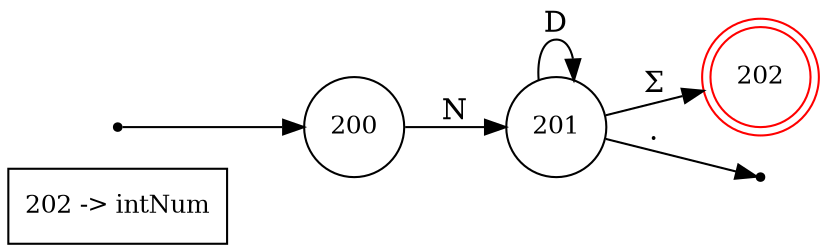 digraph finite_state_machine {
	rankdir=LR;
	size="8,5"

	node [shape = rectangle, label="202 -> intNum", fontsize=12] token202;

	node [shape = circle, label="200", fontsize=12, color=black] 200;
	node [shape = circle, label="201", fontsize=12, color=black] 201;
	node [shape = doublecircle, label="202", fontsize=12, color=red] 202;

	node [shape = point, color=black] q0;
	q0	->	200;

	200	->	201	[ label = "N" ];
	201	->	202	[ label = "Σ" ];
	201	->	400	[ label = "." ];
	201	->	201	[ label = "D" ];
}
